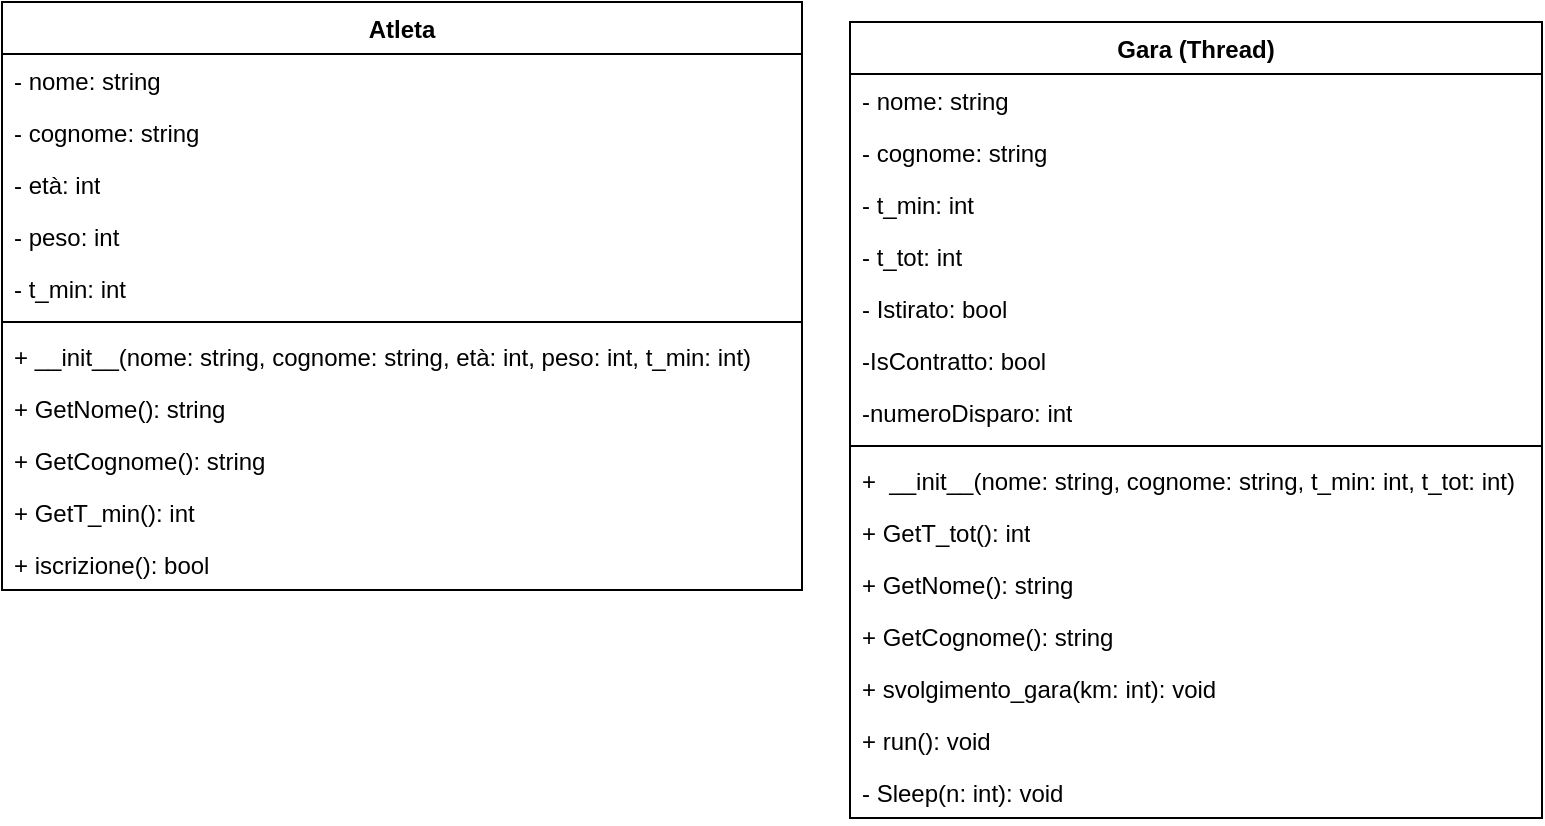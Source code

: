 <mxfile version="22.1.5" type="device">
  <diagram name="Pagina-1" id="2GEOO4kI5Y_BIrsf5pEo">
    <mxGraphModel dx="1434" dy="750" grid="1" gridSize="10" guides="1" tooltips="1" connect="1" arrows="1" fold="1" page="1" pageScale="1" pageWidth="827" pageHeight="1169" math="0" shadow="0">
      <root>
        <mxCell id="0" />
        <mxCell id="1" parent="0" />
        <mxCell id="4CucYcLi7qgc71mj-M3i-10" value="Atleta" style="swimlane;fontStyle=1;align=center;verticalAlign=top;childLayout=stackLayout;horizontal=1;startSize=26;horizontalStack=0;resizeParent=1;resizeParentMax=0;resizeLast=0;collapsible=1;marginBottom=0;whiteSpace=wrap;html=1;" parent="1" vertex="1">
          <mxGeometry x="40" y="140" width="400" height="294" as="geometry" />
        </mxCell>
        <mxCell id="4CucYcLi7qgc71mj-M3i-17" value="- nome: string" style="text;strokeColor=none;fillColor=none;align=left;verticalAlign=top;spacingLeft=4;spacingRight=4;overflow=hidden;rotatable=0;points=[[0,0.5],[1,0.5]];portConstraint=eastwest;whiteSpace=wrap;html=1;" parent="4CucYcLi7qgc71mj-M3i-10" vertex="1">
          <mxGeometry y="26" width="400" height="26" as="geometry" />
        </mxCell>
        <mxCell id="4CucYcLi7qgc71mj-M3i-18" value="- cognome: string" style="text;strokeColor=none;fillColor=none;align=left;verticalAlign=top;spacingLeft=4;spacingRight=4;overflow=hidden;rotatable=0;points=[[0,0.5],[1,0.5]];portConstraint=eastwest;whiteSpace=wrap;html=1;" parent="4CucYcLi7qgc71mj-M3i-10" vertex="1">
          <mxGeometry y="52" width="400" height="26" as="geometry" />
        </mxCell>
        <mxCell id="4CucYcLi7qgc71mj-M3i-19" value="- età: int" style="text;strokeColor=none;fillColor=none;align=left;verticalAlign=top;spacingLeft=4;spacingRight=4;overflow=hidden;rotatable=0;points=[[0,0.5],[1,0.5]];portConstraint=eastwest;whiteSpace=wrap;html=1;" parent="4CucYcLi7qgc71mj-M3i-10" vertex="1">
          <mxGeometry y="78" width="400" height="26" as="geometry" />
        </mxCell>
        <mxCell id="4CucYcLi7qgc71mj-M3i-20" value="- peso: int" style="text;strokeColor=none;fillColor=none;align=left;verticalAlign=top;spacingLeft=4;spacingRight=4;overflow=hidden;rotatable=0;points=[[0,0.5],[1,0.5]];portConstraint=eastwest;whiteSpace=wrap;html=1;" parent="4CucYcLi7qgc71mj-M3i-10" vertex="1">
          <mxGeometry y="104" width="400" height="26" as="geometry" />
        </mxCell>
        <mxCell id="4CucYcLi7qgc71mj-M3i-11" value="- t_min: int" style="text;strokeColor=none;fillColor=none;align=left;verticalAlign=top;spacingLeft=4;spacingRight=4;overflow=hidden;rotatable=0;points=[[0,0.5],[1,0.5]];portConstraint=eastwest;whiteSpace=wrap;html=1;" parent="4CucYcLi7qgc71mj-M3i-10" vertex="1">
          <mxGeometry y="130" width="400" height="26" as="geometry" />
        </mxCell>
        <mxCell id="4CucYcLi7qgc71mj-M3i-12" value="" style="line;strokeWidth=1;fillColor=none;align=left;verticalAlign=middle;spacingTop=-1;spacingLeft=3;spacingRight=3;rotatable=0;labelPosition=right;points=[];portConstraint=eastwest;strokeColor=inherit;" parent="4CucYcLi7qgc71mj-M3i-10" vertex="1">
          <mxGeometry y="156" width="400" height="8" as="geometry" />
        </mxCell>
        <mxCell id="nOn0qd3jOutAWCC7OBNA-1" value="+ __init__(nome: string, cognome: string, età: int, peso: int, t_min: int)&amp;nbsp;" style="text;strokeColor=none;fillColor=none;align=left;verticalAlign=top;spacingLeft=4;spacingRight=4;overflow=hidden;rotatable=0;points=[[0,0.5],[1,0.5]];portConstraint=eastwest;whiteSpace=wrap;html=1;" parent="4CucYcLi7qgc71mj-M3i-10" vertex="1">
          <mxGeometry y="164" width="400" height="26" as="geometry" />
        </mxCell>
        <mxCell id="4CucYcLi7qgc71mj-M3i-16" value="+ GetNome(): string" style="text;strokeColor=none;fillColor=none;align=left;verticalAlign=top;spacingLeft=4;spacingRight=4;overflow=hidden;rotatable=0;points=[[0,0.5],[1,0.5]];portConstraint=eastwest;whiteSpace=wrap;html=1;" parent="4CucYcLi7qgc71mj-M3i-10" vertex="1">
          <mxGeometry y="190" width="400" height="26" as="geometry" />
        </mxCell>
        <mxCell id="4CucYcLi7qgc71mj-M3i-21" value="+ GetCognome(): string" style="text;strokeColor=none;fillColor=none;align=left;verticalAlign=top;spacingLeft=4;spacingRight=4;overflow=hidden;rotatable=0;points=[[0,0.5],[1,0.5]];portConstraint=eastwest;whiteSpace=wrap;html=1;" parent="4CucYcLi7qgc71mj-M3i-10" vertex="1">
          <mxGeometry y="216" width="400" height="26" as="geometry" />
        </mxCell>
        <mxCell id="4CucYcLi7qgc71mj-M3i-22" value="+ GetT_min(): int&amp;nbsp;" style="text;strokeColor=none;fillColor=none;align=left;verticalAlign=top;spacingLeft=4;spacingRight=4;overflow=hidden;rotatable=0;points=[[0,0.5],[1,0.5]];portConstraint=eastwest;whiteSpace=wrap;html=1;" parent="4CucYcLi7qgc71mj-M3i-10" vertex="1">
          <mxGeometry y="242" width="400" height="26" as="geometry" />
        </mxCell>
        <mxCell id="4CucYcLi7qgc71mj-M3i-13" value="+ iscrizione(): bool" style="text;strokeColor=none;fillColor=none;align=left;verticalAlign=top;spacingLeft=4;spacingRight=4;overflow=hidden;rotatable=0;points=[[0,0.5],[1,0.5]];portConstraint=eastwest;whiteSpace=wrap;html=1;" parent="4CucYcLi7qgc71mj-M3i-10" vertex="1">
          <mxGeometry y="268" width="400" height="26" as="geometry" />
        </mxCell>
        <mxCell id="4CucYcLi7qgc71mj-M3i-23" value="Gara (Thread)" style="swimlane;fontStyle=1;align=center;verticalAlign=top;childLayout=stackLayout;horizontal=1;startSize=26;horizontalStack=0;resizeParent=1;resizeParentMax=0;resizeLast=0;collapsible=1;marginBottom=0;whiteSpace=wrap;html=1;" parent="1" vertex="1">
          <mxGeometry x="464" y="150" width="346" height="398" as="geometry" />
        </mxCell>
        <mxCell id="4CucYcLi7qgc71mj-M3i-24" value="- nome: string" style="text;strokeColor=none;fillColor=none;align=left;verticalAlign=top;spacingLeft=4;spacingRight=4;overflow=hidden;rotatable=0;points=[[0,0.5],[1,0.5]];portConstraint=eastwest;whiteSpace=wrap;html=1;" parent="4CucYcLi7qgc71mj-M3i-23" vertex="1">
          <mxGeometry y="26" width="346" height="26" as="geometry" />
        </mxCell>
        <mxCell id="4CucYcLi7qgc71mj-M3i-27" value="- cognome: string" style="text;strokeColor=none;fillColor=none;align=left;verticalAlign=top;spacingLeft=4;spacingRight=4;overflow=hidden;rotatable=0;points=[[0,0.5],[1,0.5]];portConstraint=eastwest;whiteSpace=wrap;html=1;" parent="4CucYcLi7qgc71mj-M3i-23" vertex="1">
          <mxGeometry y="52" width="346" height="26" as="geometry" />
        </mxCell>
        <mxCell id="4CucYcLi7qgc71mj-M3i-25" value="- t_min: int" style="text;strokeColor=none;fillColor=none;align=left;verticalAlign=top;spacingLeft=4;spacingRight=4;overflow=hidden;rotatable=0;points=[[0,0.5],[1,0.5]];portConstraint=eastwest;whiteSpace=wrap;html=1;" parent="4CucYcLi7qgc71mj-M3i-23" vertex="1">
          <mxGeometry y="78" width="346" height="26" as="geometry" />
        </mxCell>
        <mxCell id="4CucYcLi7qgc71mj-M3i-26" value="- t_tot: int" style="text;strokeColor=none;fillColor=none;align=left;verticalAlign=top;spacingLeft=4;spacingRight=4;overflow=hidden;rotatable=0;points=[[0,0.5],[1,0.5]];portConstraint=eastwest;whiteSpace=wrap;html=1;" parent="4CucYcLi7qgc71mj-M3i-23" vertex="1">
          <mxGeometry y="104" width="346" height="26" as="geometry" />
        </mxCell>
        <mxCell id="4CucYcLi7qgc71mj-M3i-28" value="- Istirato: bool" style="text;strokeColor=none;fillColor=none;align=left;verticalAlign=top;spacingLeft=4;spacingRight=4;overflow=hidden;rotatable=0;points=[[0,0.5],[1,0.5]];portConstraint=eastwest;whiteSpace=wrap;html=1;" parent="4CucYcLi7qgc71mj-M3i-23" vertex="1">
          <mxGeometry y="130" width="346" height="26" as="geometry" />
        </mxCell>
        <mxCell id="VbkGD6833DiLbDYgMcT1-1" value="-IsContratto&lt;span style=&quot;background-color: initial;&quot;&gt;: bool&lt;/span&gt;" style="text;strokeColor=none;fillColor=none;align=left;verticalAlign=top;spacingLeft=4;spacingRight=4;overflow=hidden;rotatable=0;points=[[0,0.5],[1,0.5]];portConstraint=eastwest;whiteSpace=wrap;html=1;" parent="4CucYcLi7qgc71mj-M3i-23" vertex="1">
          <mxGeometry y="156" width="346" height="26" as="geometry" />
        </mxCell>
        <mxCell id="VbkGD6833DiLbDYgMcT1-2" value="-numeroDisparo&lt;span style=&quot;background-color: initial;&quot;&gt;: int&lt;/span&gt;" style="text;strokeColor=none;fillColor=none;align=left;verticalAlign=top;spacingLeft=4;spacingRight=4;overflow=hidden;rotatable=0;points=[[0,0.5],[1,0.5]];portConstraint=eastwest;whiteSpace=wrap;html=1;" parent="4CucYcLi7qgc71mj-M3i-23" vertex="1">
          <mxGeometry y="182" width="346" height="26" as="geometry" />
        </mxCell>
        <mxCell id="4CucYcLi7qgc71mj-M3i-29" value="" style="line;strokeWidth=1;fillColor=none;align=left;verticalAlign=middle;spacingTop=-1;spacingLeft=3;spacingRight=3;rotatable=0;labelPosition=right;points=[];portConstraint=eastwest;strokeColor=inherit;" parent="4CucYcLi7qgc71mj-M3i-23" vertex="1">
          <mxGeometry y="208" width="346" height="8" as="geometry" />
        </mxCell>
        <mxCell id="4CucYcLi7qgc71mj-M3i-30" value="+&amp;nbsp; __init__(nome: string, cognome: string, t_min: int, t_tot: int)" style="text;strokeColor=none;fillColor=none;align=left;verticalAlign=top;spacingLeft=4;spacingRight=4;overflow=hidden;rotatable=0;points=[[0,0.5],[1,0.5]];portConstraint=eastwest;whiteSpace=wrap;html=1;" parent="4CucYcLi7qgc71mj-M3i-23" vertex="1">
          <mxGeometry y="216" width="346" height="26" as="geometry" />
        </mxCell>
        <mxCell id="nOn0qd3jOutAWCC7OBNA-5" value="+ GetT_tot(): int" style="text;strokeColor=none;fillColor=none;align=left;verticalAlign=top;spacingLeft=4;spacingRight=4;overflow=hidden;rotatable=0;points=[[0,0.5],[1,0.5]];portConstraint=eastwest;whiteSpace=wrap;html=1;" parent="4CucYcLi7qgc71mj-M3i-23" vertex="1">
          <mxGeometry y="242" width="346" height="26" as="geometry" />
        </mxCell>
        <mxCell id="4CucYcLi7qgc71mj-M3i-31" value="+ GetNome(): string" style="text;strokeColor=none;fillColor=none;align=left;verticalAlign=top;spacingLeft=4;spacingRight=4;overflow=hidden;rotatable=0;points=[[0,0.5],[1,0.5]];portConstraint=eastwest;whiteSpace=wrap;html=1;" parent="4CucYcLi7qgc71mj-M3i-23" vertex="1">
          <mxGeometry y="268" width="346" height="26" as="geometry" />
        </mxCell>
        <mxCell id="4CucYcLi7qgc71mj-M3i-32" value="+ GetCognome(): string&amp;nbsp;" style="text;strokeColor=none;fillColor=none;align=left;verticalAlign=top;spacingLeft=4;spacingRight=4;overflow=hidden;rotatable=0;points=[[0,0.5],[1,0.5]];portConstraint=eastwest;whiteSpace=wrap;html=1;" parent="4CucYcLi7qgc71mj-M3i-23" vertex="1">
          <mxGeometry y="294" width="346" height="26" as="geometry" />
        </mxCell>
        <mxCell id="4CucYcLi7qgc71mj-M3i-37" value="+ svolgimento_gara(km: int): void" style="text;strokeColor=none;fillColor=none;align=left;verticalAlign=top;spacingLeft=4;spacingRight=4;overflow=hidden;rotatable=0;points=[[0,0.5],[1,0.5]];portConstraint=eastwest;whiteSpace=wrap;html=1;" parent="4CucYcLi7qgc71mj-M3i-23" vertex="1">
          <mxGeometry y="320" width="346" height="26" as="geometry" />
        </mxCell>
        <mxCell id="4CucYcLi7qgc71mj-M3i-38" value="+ run(): void" style="text;strokeColor=none;fillColor=none;align=left;verticalAlign=top;spacingLeft=4;spacingRight=4;overflow=hidden;rotatable=0;points=[[0,0.5],[1,0.5]];portConstraint=eastwest;whiteSpace=wrap;html=1;" parent="4CucYcLi7qgc71mj-M3i-23" vertex="1">
          <mxGeometry y="346" width="346" height="26" as="geometry" />
        </mxCell>
        <mxCell id="4CucYcLi7qgc71mj-M3i-33" value="- Sleep(n: int): void" style="text;strokeColor=none;fillColor=none;align=left;verticalAlign=top;spacingLeft=4;spacingRight=4;overflow=hidden;rotatable=0;points=[[0,0.5],[1,0.5]];portConstraint=eastwest;whiteSpace=wrap;html=1;" parent="4CucYcLi7qgc71mj-M3i-23" vertex="1">
          <mxGeometry y="372" width="346" height="26" as="geometry" />
        </mxCell>
      </root>
    </mxGraphModel>
  </diagram>
</mxfile>

